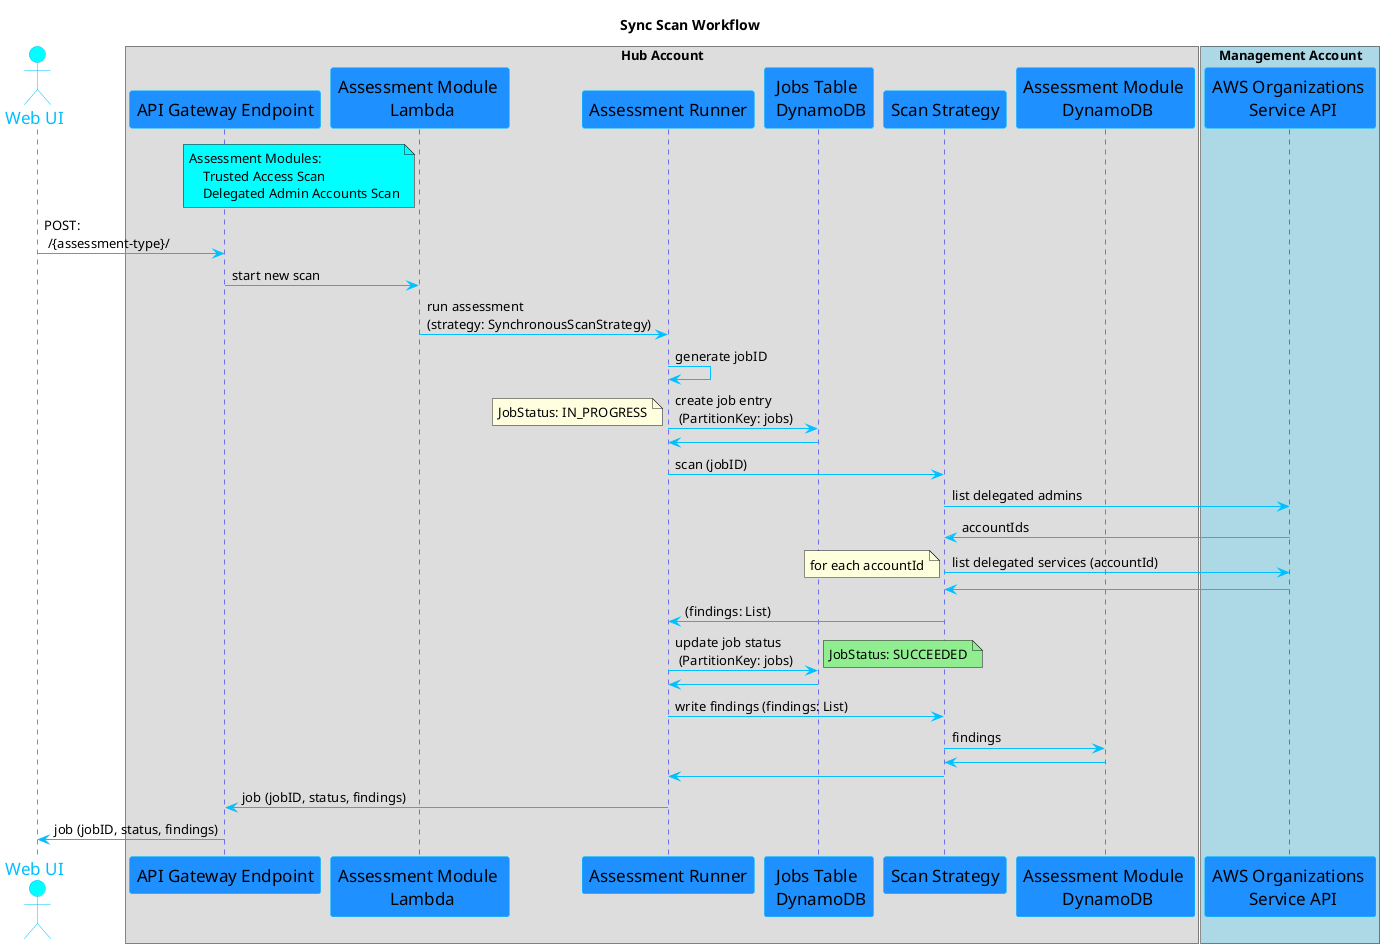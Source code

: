 @startuml
skinparam sequenceArrowColor DeepSkyBlue
skinparam sequenceParticipantBorderColor DeepSkyBlue
skinparam sequenceActorBorderColor DeepSkyBlue
skinparam sequenceLifeLineBorderColor blue
skinparam sequenceParticipantBackgroundColor DodgerBlue
skinparam sequenceParticipantFontSize 17
skinparam sequenceParticipantFontColor Black
skinparam sequenceActorBackgroundColor aqua
skinparam sequenceActorFontColor DeepSkyBlue
skinparam sequenceActorFontSize 17
skinparam sequenceActorFontName Aapex
skinparam sequenceLifeLineBackgroundColor #A9DCDF

title Sync Scan Workflow

actor "Web UI" as ui
box "Hub Account"
participant "API Gateway Endpoint" as apiG
participant "Assessment Module \n Lambda" as assessmentLambda
note left of assessmentLambda #aqua
    Assessment Modules:
        Trusted Access Scan
        Delegated Admin Accounts Scan
end note
participant "Assessment Runner" as assessmentRunner
participant "Jobs Table \n DynamoDB" as jobsTable
participant "Scan Strategy" as scanStrategy
participant "Assessment Module \n DynamoDB" as assessmentModuleTable
end box
box "Management Account" #LightBlue
participant "AWS Organizations \n Service API" as organizationsApi
end box

ui -> apiG: POST: \n /{assessment-type}/
apiG -> assessmentLambda: start new scan
assessmentLambda-> assessmentRunner: run assessment \n(strategy: SynchronousScanStrategy)
assessmentRunner -> assessmentRunner: generate jobID
assessmentRunner -> jobsTable: create job entry \n (PartitionKey: jobs)
note left #lightyellow
JobStatus: IN_PROGRESS
end note

jobsTable -> assessmentRunner:
assessmentRunner -> scanStrategy: scan (jobID)
scanStrategy -> organizationsApi: list delegated admins
organizationsApi -> scanStrategy: accountIds
scanStrategy -> organizationsApi: list delegated services (accountId)
note left
for each accountId
end note
organizationsApi -> scanStrategy:
scanStrategy -> assessmentRunner: (findings: List)

assessmentRunner -> jobsTable: update job status \n (PartitionKey: jobs)
note right #lightgreen
JobStatus: SUCCEEDED
end note
jobsTable -> assessmentRunner
assessmentRunner -> scanStrategy: write findings (findings: List)
scanStrategy -> assessmentModuleTable: findings
assessmentModuleTable -> scanStrategy
scanStrategy -> assessmentRunner
assessmentRunner -> apiG: job (jobID, status, findings)
apiG -> ui: job (jobID, status, findings)
@enduml